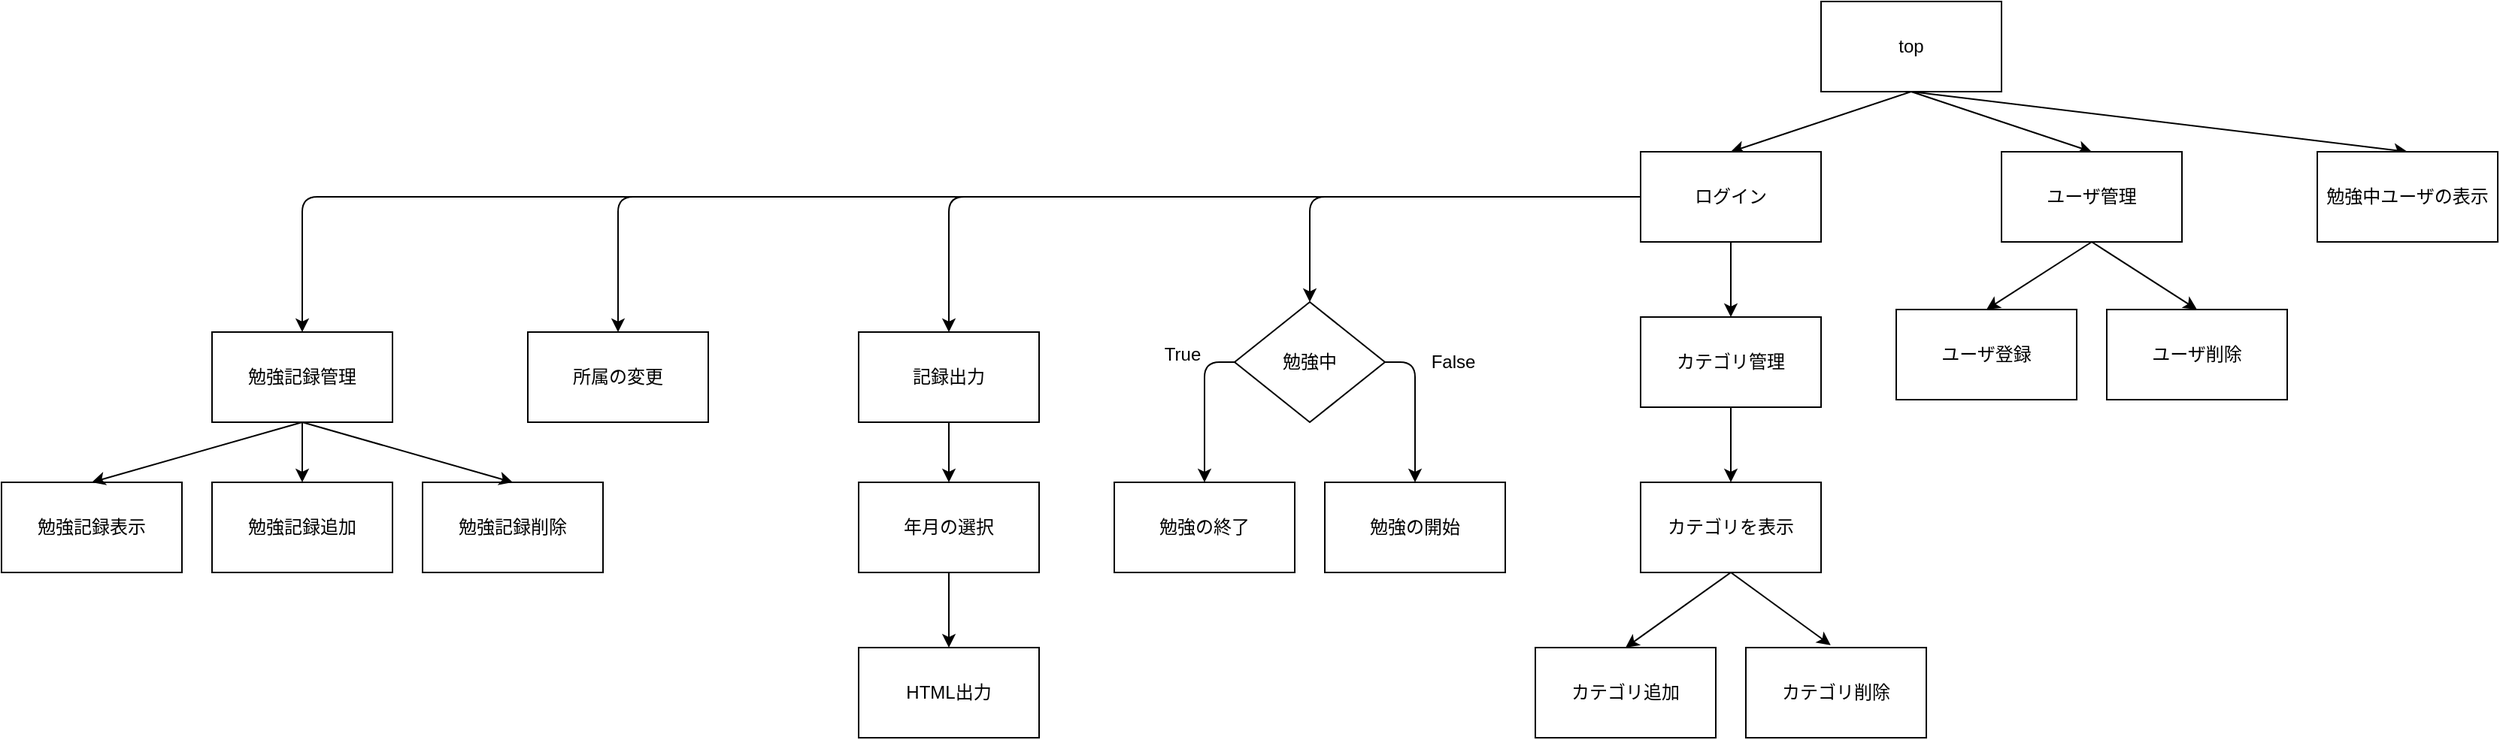 <mxfile>
    <diagram id="7W4Q2v8nz2RmwDzmw7Bn" name="ページ1">
        <mxGraphModel dx="1741" dy="282" grid="1" gridSize="10" guides="1" tooltips="1" connect="1" arrows="1" fold="1" page="1" pageScale="1" pageWidth="827" pageHeight="1169" background="none" math="0" shadow="0">
            <root>
                <mxCell id="0"/>
                <mxCell id="1" parent="0"/>
                <mxCell id="23" style="edgeStyle=none;html=1;exitX=0.5;exitY=1;exitDx=0;exitDy=0;entryX=0.5;entryY=0;entryDx=0;entryDy=0;" parent="1" source="2" target="3" edge="1">
                    <mxGeometry relative="1" as="geometry"/>
                </mxCell>
                <mxCell id="24" style="edgeStyle=none;html=1;exitX=0.5;exitY=1;exitDx=0;exitDy=0;entryX=0.5;entryY=0;entryDx=0;entryDy=0;" parent="1" source="2" target="4" edge="1">
                    <mxGeometry relative="1" as="geometry"/>
                </mxCell>
                <mxCell id="30" style="edgeStyle=none;html=1;exitX=0.5;exitY=1;exitDx=0;exitDy=0;entryX=0.5;entryY=0;entryDx=0;entryDy=0;" parent="1" source="2" target="29" edge="1">
                    <mxGeometry relative="1" as="geometry"/>
                </mxCell>
                <mxCell id="2" value="top" style="rounded=0;whiteSpace=wrap;html=1;" parent="1" vertex="1">
                    <mxGeometry x="520" y="80" width="120" height="60" as="geometry"/>
                </mxCell>
                <mxCell id="13" style="edgeStyle=none;html=1;exitX=0.5;exitY=1;exitDx=0;exitDy=0;entryX=0.5;entryY=0;entryDx=0;entryDy=0;" parent="1" source="3" target="8" edge="1">
                    <mxGeometry relative="1" as="geometry"/>
                </mxCell>
                <mxCell id="14" style="edgeStyle=none;html=1;exitX=0;exitY=0.5;exitDx=0;exitDy=0;entryX=0.5;entryY=0;entryDx=0;entryDy=0;" parent="1" source="3" target="9" edge="1">
                    <mxGeometry relative="1" as="geometry">
                        <Array as="points">
                            <mxPoint x="180" y="210"/>
                        </Array>
                    </mxGeometry>
                </mxCell>
                <mxCell id="35" style="edgeStyle=none;html=1;exitX=0;exitY=0.5;exitDx=0;exitDy=0;entryX=0.5;entryY=0;entryDx=0;entryDy=0;" parent="1" source="3" target="31" edge="1">
                    <mxGeometry relative="1" as="geometry">
                        <Array as="points">
                            <mxPoint x="-60" y="210"/>
                        </Array>
                    </mxGeometry>
                </mxCell>
                <mxCell id="40" style="edgeStyle=none;html=1;exitX=0;exitY=0.5;exitDx=0;exitDy=0;entryX=0.5;entryY=0;entryDx=0;entryDy=0;" parent="1" source="3" target="39" edge="1">
                    <mxGeometry relative="1" as="geometry">
                        <Array as="points">
                            <mxPoint x="-280" y="210"/>
                        </Array>
                    </mxGeometry>
                </mxCell>
                <mxCell id="3" value="ログイン" style="rounded=0;whiteSpace=wrap;html=1;" parent="1" vertex="1">
                    <mxGeometry x="400" y="180" width="120" height="60" as="geometry"/>
                </mxCell>
                <mxCell id="27" style="edgeStyle=none;html=1;exitX=0.5;exitY=1;exitDx=0;exitDy=0;entryX=0.5;entryY=0;entryDx=0;entryDy=0;" parent="1" source="4" target="25" edge="1">
                    <mxGeometry relative="1" as="geometry"/>
                </mxCell>
                <mxCell id="28" style="edgeStyle=none;html=1;exitX=0.5;exitY=1;exitDx=0;exitDy=0;entryX=0.5;entryY=0;entryDx=0;entryDy=0;" parent="1" source="4" target="26" edge="1">
                    <mxGeometry relative="1" as="geometry"/>
                </mxCell>
                <mxCell id="4" value="ユーザ管理" style="rounded=0;whiteSpace=wrap;html=1;" parent="1" vertex="1">
                    <mxGeometry x="640" y="180" width="120" height="60" as="geometry"/>
                </mxCell>
                <mxCell id="6" value="勉強の開始" style="rounded=0;whiteSpace=wrap;html=1;" parent="1" vertex="1">
                    <mxGeometry x="190" y="400" width="120" height="60" as="geometry"/>
                </mxCell>
                <mxCell id="7" value="勉強の終了" style="rounded=0;whiteSpace=wrap;html=1;" parent="1" vertex="1">
                    <mxGeometry x="50" y="400" width="120" height="60" as="geometry"/>
                </mxCell>
                <mxCell id="17" style="edgeStyle=none;html=1;entryX=0.5;entryY=0;entryDx=0;entryDy=0;exitX=0.5;exitY=1;exitDx=0;exitDy=0;" parent="1" target="15" edge="1">
                    <mxGeometry relative="1" as="geometry">
                        <mxPoint x="460" y="460" as="sourcePoint"/>
                    </mxGeometry>
                </mxCell>
                <mxCell id="18" style="edgeStyle=none;html=1;exitX=0.5;exitY=1;exitDx=0;exitDy=0;entryX=0.47;entryY=-0.027;entryDx=0;entryDy=0;entryPerimeter=0;" parent="1" target="16" edge="1">
                    <mxGeometry relative="1" as="geometry">
                        <mxPoint x="460" y="460" as="sourcePoint"/>
                    </mxGeometry>
                </mxCell>
                <mxCell id="20" style="edgeStyle=none;html=1;exitX=0.5;exitY=1;exitDx=0;exitDy=0;entryX=0.5;entryY=0;entryDx=0;entryDy=0;" parent="1" source="8" target="19" edge="1">
                    <mxGeometry relative="1" as="geometry"/>
                </mxCell>
                <mxCell id="8" value="カテゴリ管理" style="rounded=0;whiteSpace=wrap;html=1;" parent="1" vertex="1">
                    <mxGeometry x="400" y="290" width="120" height="60" as="geometry"/>
                </mxCell>
                <mxCell id="11" style="edgeStyle=none;html=1;entryX=0.5;entryY=0;entryDx=0;entryDy=0;exitX=0;exitY=0.5;exitDx=0;exitDy=0;" parent="1" source="9" target="7" edge="1">
                    <mxGeometry relative="1" as="geometry">
                        <Array as="points">
                            <mxPoint x="110" y="320"/>
                        </Array>
                    </mxGeometry>
                </mxCell>
                <mxCell id="12" style="edgeStyle=none;html=1;exitX=1;exitY=0.5;exitDx=0;exitDy=0;entryX=0.5;entryY=0;entryDx=0;entryDy=0;" parent="1" source="9" target="6" edge="1">
                    <mxGeometry relative="1" as="geometry">
                        <Array as="points">
                            <mxPoint x="250" y="320"/>
                        </Array>
                    </mxGeometry>
                </mxCell>
                <mxCell id="9" value="勉強中" style="rhombus;whiteSpace=wrap;html=1;" parent="1" vertex="1">
                    <mxGeometry x="130" y="280" width="100" height="80" as="geometry"/>
                </mxCell>
                <mxCell id="15" value="カテゴリ追加" style="rounded=0;whiteSpace=wrap;html=1;" parent="1" vertex="1">
                    <mxGeometry x="330" y="510" width="120" height="60" as="geometry"/>
                </mxCell>
                <mxCell id="16" value="カテゴリ削除" style="rounded=0;whiteSpace=wrap;html=1;" parent="1" vertex="1">
                    <mxGeometry x="470" y="510" width="120" height="60" as="geometry"/>
                </mxCell>
                <mxCell id="19" value="カテゴリを表示" style="rounded=0;whiteSpace=wrap;html=1;" parent="1" vertex="1">
                    <mxGeometry x="400" y="400" width="120" height="60" as="geometry"/>
                </mxCell>
                <mxCell id="21" value="False" style="text;html=1;align=center;verticalAlign=middle;resizable=0;points=[];autosize=1;strokeColor=none;fillColor=none;" parent="1" vertex="1">
                    <mxGeometry x="250" y="305" width="50" height="30" as="geometry"/>
                </mxCell>
                <mxCell id="22" value="True" style="text;html=1;align=center;verticalAlign=middle;resizable=0;points=[];autosize=1;strokeColor=none;fillColor=none;" parent="1" vertex="1">
                    <mxGeometry x="70" y="300" width="50" height="30" as="geometry"/>
                </mxCell>
                <mxCell id="25" value="ユーザ登録" style="rounded=0;whiteSpace=wrap;html=1;" parent="1" vertex="1">
                    <mxGeometry x="570" y="285" width="120" height="60" as="geometry"/>
                </mxCell>
                <mxCell id="26" value="ユーザ削除" style="rounded=0;whiteSpace=wrap;html=1;" parent="1" vertex="1">
                    <mxGeometry x="710" y="285" width="120" height="60" as="geometry"/>
                </mxCell>
                <mxCell id="29" value="勉強中ユーザの表示" style="rounded=0;whiteSpace=wrap;html=1;" parent="1" vertex="1">
                    <mxGeometry x="850" y="180" width="120" height="60" as="geometry"/>
                </mxCell>
                <mxCell id="36" style="edgeStyle=none;html=1;exitX=0.5;exitY=1;exitDx=0;exitDy=0;entryX=0.5;entryY=0;entryDx=0;entryDy=0;" parent="1" source="31" target="32" edge="1">
                    <mxGeometry relative="1" as="geometry"/>
                </mxCell>
                <mxCell id="31" value="記録出力" style="rounded=0;whiteSpace=wrap;html=1;" parent="1" vertex="1">
                    <mxGeometry x="-120" y="300" width="120" height="60" as="geometry"/>
                </mxCell>
                <mxCell id="32" value="年月の選択" style="rounded=0;whiteSpace=wrap;html=1;" parent="1" vertex="1">
                    <mxGeometry x="-120" y="400" width="120" height="60" as="geometry"/>
                </mxCell>
                <mxCell id="39" value="所属の変更" style="rounded=0;whiteSpace=wrap;html=1;" parent="1" vertex="1">
                    <mxGeometry x="-340" y="300" width="120" height="60" as="geometry"/>
                </mxCell>
                <mxCell id="41" value="勉強記録管理" style="rounded=0;whiteSpace=wrap;html=1;" vertex="1" parent="1">
                    <mxGeometry x="-550" y="300" width="120" height="60" as="geometry"/>
                </mxCell>
                <mxCell id="42" value="勉強記録追加" style="rounded=0;whiteSpace=wrap;html=1;" vertex="1" parent="1">
                    <mxGeometry x="-550" y="400" width="120" height="60" as="geometry"/>
                </mxCell>
                <mxCell id="43" value="勉強記録削除" style="rounded=0;whiteSpace=wrap;html=1;" vertex="1" parent="1">
                    <mxGeometry x="-410" y="400" width="120" height="60" as="geometry"/>
                </mxCell>
                <mxCell id="44" value="勉強記録表示" style="rounded=0;whiteSpace=wrap;html=1;" vertex="1" parent="1">
                    <mxGeometry x="-690" y="400" width="120" height="60" as="geometry"/>
                </mxCell>
                <mxCell id="45" value="" style="endArrow=classic;html=1;exitX=0.5;exitY=1;exitDx=0;exitDy=0;entryX=0.5;entryY=0;entryDx=0;entryDy=0;" edge="1" parent="1" source="41" target="42">
                    <mxGeometry width="50" height="50" relative="1" as="geometry">
                        <mxPoint x="-410" y="330" as="sourcePoint"/>
                        <mxPoint x="-360" y="280" as="targetPoint"/>
                    </mxGeometry>
                </mxCell>
                <mxCell id="46" value="" style="endArrow=classic;html=1;exitX=0.5;exitY=1;exitDx=0;exitDy=0;entryX=0.5;entryY=0;entryDx=0;entryDy=0;" edge="1" parent="1" source="41" target="43">
                    <mxGeometry width="50" height="50" relative="1" as="geometry">
                        <mxPoint x="-410" y="330" as="sourcePoint"/>
                        <mxPoint x="-360" y="280" as="targetPoint"/>
                    </mxGeometry>
                </mxCell>
                <mxCell id="47" value="" style="endArrow=classic;html=1;exitX=0.5;exitY=1;exitDx=0;exitDy=0;entryX=0.5;entryY=0;entryDx=0;entryDy=0;" edge="1" parent="1" source="41" target="44">
                    <mxGeometry width="50" height="50" relative="1" as="geometry">
                        <mxPoint x="-480" y="370" as="sourcePoint"/>
                        <mxPoint x="-340" y="410" as="targetPoint"/>
                    </mxGeometry>
                </mxCell>
                <mxCell id="48" value="" style="endArrow=classic;html=1;entryX=0.5;entryY=0;entryDx=0;entryDy=0;exitX=0;exitY=0.5;exitDx=0;exitDy=0;" edge="1" parent="1" source="3" target="41">
                    <mxGeometry width="50" height="50" relative="1" as="geometry">
                        <mxPoint x="-380" y="260" as="sourcePoint"/>
                        <mxPoint x="-330" y="420" as="targetPoint"/>
                        <Array as="points">
                            <mxPoint x="-490" y="210"/>
                        </Array>
                    </mxGeometry>
                </mxCell>
                <mxCell id="49" value="HTML出力" style="rounded=0;whiteSpace=wrap;html=1;" vertex="1" parent="1">
                    <mxGeometry x="-120" y="510" width="120" height="60" as="geometry"/>
                </mxCell>
                <mxCell id="50" value="" style="endArrow=classic;html=1;exitX=0.5;exitY=1;exitDx=0;exitDy=0;entryX=0.5;entryY=0;entryDx=0;entryDy=0;" edge="1" parent="1" source="32" target="49">
                    <mxGeometry width="50" height="50" relative="1" as="geometry">
                        <mxPoint x="60" y="520" as="sourcePoint"/>
                        <mxPoint x="110" y="470" as="targetPoint"/>
                    </mxGeometry>
                </mxCell>
            </root>
        </mxGraphModel>
    </diagram>
</mxfile>